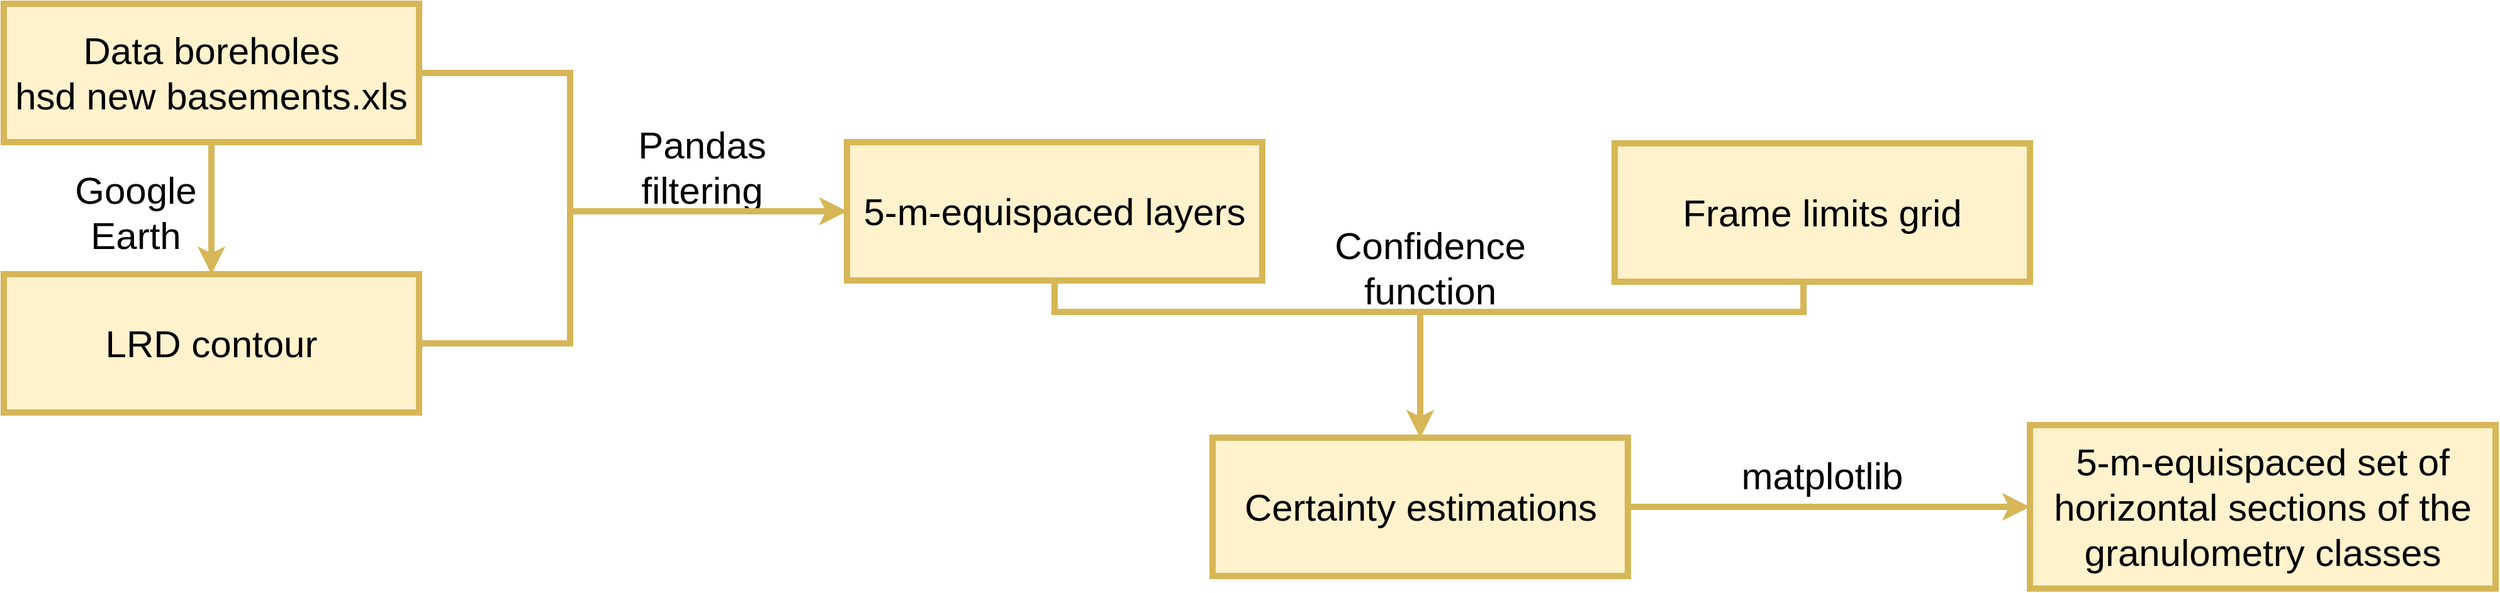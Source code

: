 <mxfile version="20.3.0" type="device"><diagram id="fNOBkLaAhuOzdhUiapiz" name="Page-1"><mxGraphModel dx="2700" dy="1498" grid="1" gridSize="10" guides="1" tooltips="1" connect="1" arrows="1" fold="1" page="1" pageScale="1" pageWidth="1600" pageHeight="1200" math="0" shadow="0"><root><mxCell id="0"/><mxCell id="1" parent="0"/><mxCell id="_fXpVUF5_wgCW_Ynrs2v-10" value="Pandas filtering" style="text;html=1;align=center;verticalAlign=middle;whiteSpace=wrap;rounded=0;fontFamily=Helvetica;fontSize=30;" parent="1" vertex="1"><mxGeometry x="480" y="190" width="170" height="90" as="geometry"/></mxCell><mxCell id="_fXpVUF5_wgCW_Ynrs2v-15" value="Google&lt;br style=&quot;font-size: 30px;&quot;&gt;Earth" style="text;html=1;align=center;verticalAlign=middle;whiteSpace=wrap;rounded=0;fontFamily=Helvetica;fontSize=30;" parent="1" vertex="1"><mxGeometry x="50" y="231" width="130" height="80" as="geometry"/></mxCell><mxCell id="_fXpVUF5_wgCW_Ynrs2v-24" value="&lt;div&gt;Confidence function&lt;/div&gt;" style="text;html=1;align=center;verticalAlign=middle;whiteSpace=wrap;rounded=0;fontFamily=Helvetica;fontSize=30;" parent="1" vertex="1"><mxGeometry x="1050" y="266" width="187" height="97" as="geometry"/></mxCell><mxCell id="_fXpVUF5_wgCW_Ynrs2v-28" value="matplotlib" style="text;html=1;align=center;verticalAlign=middle;whiteSpace=wrap;rounded=0;fontFamily=Helvetica;fontSize=30;" parent="1" vertex="1"><mxGeometry x="1305" y="460" width="300" height="40" as="geometry"/></mxCell><mxCell id="yG4yIMdEthc6wOubi9l1-11" style="edgeStyle=orthogonalEdgeStyle;rounded=0;orthogonalLoop=1;jettySize=auto;html=1;exitX=0.5;exitY=1;exitDx=0;exitDy=0;fontSize=30;fillColor=#fff2cc;strokeColor=#d6b656;strokeWidth=5;" parent="1" source="yG4yIMdEthc6wOubi9l1-1" target="yG4yIMdEthc6wOubi9l1-5" edge="1"><mxGeometry relative="1" as="geometry"/></mxCell><mxCell id="yG4yIMdEthc6wOubi9l1-23" style="edgeStyle=orthogonalEdgeStyle;rounded=0;orthogonalLoop=1;jettySize=auto;html=1;exitX=1;exitY=0.5;exitDx=0;exitDy=0;entryX=0;entryY=0.5;entryDx=0;entryDy=0;fontSize=30;strokeWidth=5;fillColor=#fff2cc;strokeColor=#d6b656;" parent="1" source="yG4yIMdEthc6wOubi9l1-1" target="yG4yIMdEthc6wOubi9l1-6" edge="1"><mxGeometry relative="1" as="geometry"><Array as="points"><mxPoint x="460" y="160"/><mxPoint x="460" y="270"/></Array></mxGeometry></mxCell><mxCell id="yG4yIMdEthc6wOubi9l1-1" value="&lt;div style=&quot;font-size: 30px;&quot;&gt;Data boreholes&lt;br style=&quot;font-size: 30px;&quot;&gt;&lt;/div&gt;&lt;div style=&quot;font-size: 30px;&quot;&gt;hsd new basements.xls&lt;/div&gt;" style="rounded=0;whiteSpace=wrap;html=1;fontSize=30;fillColor=#fff2cc;strokeColor=#d6b656;strokeWidth=5;" parent="1" vertex="1"><mxGeometry x="10" y="105" width="330" height="110" as="geometry"/></mxCell><mxCell id="yG4yIMdEthc6wOubi9l1-24" style="edgeStyle=orthogonalEdgeStyle;rounded=0;orthogonalLoop=1;jettySize=auto;html=1;exitX=1;exitY=0.5;exitDx=0;exitDy=0;entryX=0;entryY=0.5;entryDx=0;entryDy=0;fontSize=30;strokeWidth=5;fillColor=#fff2cc;strokeColor=#d6b656;" parent="1" source="yG4yIMdEthc6wOubi9l1-5" target="yG4yIMdEthc6wOubi9l1-6" edge="1"><mxGeometry relative="1" as="geometry"><Array as="points"><mxPoint x="460" y="375"/><mxPoint x="460" y="270"/></Array></mxGeometry></mxCell><mxCell id="yG4yIMdEthc6wOubi9l1-5" value="LRD contour" style="rounded=0;whiteSpace=wrap;html=1;fontSize=30;fillColor=#fff2cc;strokeColor=#d6b656;strokeWidth=5;" parent="1" vertex="1"><mxGeometry x="10" y="320" width="330" height="110" as="geometry"/></mxCell><mxCell id="yG4yIMdEthc6wOubi9l1-21" style="edgeStyle=orthogonalEdgeStyle;rounded=0;orthogonalLoop=1;jettySize=auto;html=1;exitX=0.5;exitY=1;exitDx=0;exitDy=0;entryX=0.5;entryY=0;entryDx=0;entryDy=0;fontSize=30;strokeWidth=5;fillColor=#fff2cc;strokeColor=#d6b656;" parent="1" source="yG4yIMdEthc6wOubi9l1-6" target="yG4yIMdEthc6wOubi9l1-8" edge="1"><mxGeometry relative="1" as="geometry"><Array as="points"><mxPoint x="845" y="350"/><mxPoint x="1136" y="350"/></Array></mxGeometry></mxCell><mxCell id="yG4yIMdEthc6wOubi9l1-6" value="5-m-equispaced layers" style="rounded=0;whiteSpace=wrap;html=1;fontSize=30;fillColor=#fff2cc;strokeColor=#d6b656;strokeWidth=5;" parent="1" vertex="1"><mxGeometry x="680" y="215" width="330" height="110" as="geometry"/></mxCell><mxCell id="yG4yIMdEthc6wOubi9l1-22" style="edgeStyle=orthogonalEdgeStyle;rounded=0;orthogonalLoop=1;jettySize=auto;html=1;exitX=0.5;exitY=1;exitDx=0;exitDy=0;entryX=0.5;entryY=0;entryDx=0;entryDy=0;fontSize=30;strokeWidth=5;fillColor=#fff2cc;strokeColor=#d6b656;" parent="1" source="yG4yIMdEthc6wOubi9l1-7" target="yG4yIMdEthc6wOubi9l1-8" edge="1"><mxGeometry relative="1" as="geometry"><Array as="points"><mxPoint x="1440" y="326"/><mxPoint x="1440" y="350"/><mxPoint x="1136" y="350"/></Array></mxGeometry></mxCell><mxCell id="yG4yIMdEthc6wOubi9l1-7" value="Frame limits grid" style="rounded=0;whiteSpace=wrap;html=1;fontSize=30;fillColor=#fff2cc;strokeColor=#d6b656;strokeWidth=5;" parent="1" vertex="1"><mxGeometry x="1290" y="216" width="330" height="110" as="geometry"/></mxCell><mxCell id="yG4yIMdEthc6wOubi9l1-25" style="edgeStyle=orthogonalEdgeStyle;rounded=0;orthogonalLoop=1;jettySize=auto;html=1;exitX=1;exitY=0.5;exitDx=0;exitDy=0;fontSize=30;strokeWidth=5;fillColor=#fff2cc;strokeColor=#d6b656;" parent="1" source="yG4yIMdEthc6wOubi9l1-8" target="yG4yIMdEthc6wOubi9l1-9" edge="1"><mxGeometry relative="1" as="geometry"><Array as="points"><mxPoint x="1400" y="505"/><mxPoint x="1400" y="505"/></Array></mxGeometry></mxCell><mxCell id="yG4yIMdEthc6wOubi9l1-8" value="Certainty estimations" style="rounded=0;whiteSpace=wrap;html=1;fontSize=30;fillColor=#fff2cc;strokeColor=#d6b656;strokeWidth=5;" parent="1" vertex="1"><mxGeometry x="970.5" y="450" width="330" height="110" as="geometry"/></mxCell><mxCell id="yG4yIMdEthc6wOubi9l1-9" value="5-m-equispaced set of horizontal sections of the granulometry classes" style="rounded=0;whiteSpace=wrap;html=1;fontSize=30;fillColor=#fff2cc;strokeColor=#d6b656;strokeWidth=5;" parent="1" vertex="1"><mxGeometry x="1620" y="440" width="370" height="130" as="geometry"/></mxCell></root></mxGraphModel></diagram></mxfile><mxfile host="app.diagrams.net" modified="2022-11-16T12:30:37.400Z" agent="5.0 (Windows NT 10.0; Win64; x64) AppleWebKit/537.36 (KHTML, like Gecko) Chrome/107.0.0.0 Safari/537.36" etag="yz8t6fnYC48-3lCtnHbE" version="20.5.3" type="device"><diagram id="fNOBkLaAhuOzdhUiapiz" name="Page-1"><mxGraphModel dx="1422" dy="763" grid="1" gridSize="10" guides="1" tooltips="1" connect="1" arrows="1" fold="1" page="1" pageScale="1" pageWidth="1600" pageHeight="1200" math="0" shadow="0"><root><mxCell id="0"/><mxCell id="1" parent="0"/><mxCell id="_fXpVUF5_wgCW_Ynrs2v-10" value="Pandas filtering" style="text;html=1;align=center;verticalAlign=middle;whiteSpace=wrap;rounded=0;fontFamily=Helvetica;fontSize=30;" parent="1" vertex="1"><mxGeometry x="480" y="190" width="170" height="90" as="geometry"/></mxCell><mxCell id="_fXpVUF5_wgCW_Ynrs2v-15" value="Google&lt;br style=&quot;font-size: 30px;&quot;&gt;Earth" style="text;html=1;align=center;verticalAlign=middle;whiteSpace=wrap;rounded=0;fontFamily=Helvetica;fontSize=30;" parent="1" vertex="1"><mxGeometry x="50" y="231" width="130" height="80" as="geometry"/></mxCell><mxCell id="_fXpVUF5_wgCW_Ynrs2v-24" value="&lt;div&gt;Confidence function&lt;/div&gt;" style="text;html=1;align=center;verticalAlign=middle;whiteSpace=wrap;rounded=0;fontFamily=Helvetica;fontSize=30;" parent="1" vertex="1"><mxGeometry x="1050" y="266" width="187" height="97" as="geometry"/></mxCell><mxCell id="_fXpVUF5_wgCW_Ynrs2v-28" value="matplotlib" style="text;html=1;align=center;verticalAlign=middle;whiteSpace=wrap;rounded=0;fontFamily=Helvetica;fontSize=30;" parent="1" vertex="1"><mxGeometry x="1305" y="460" width="300" height="40" as="geometry"/></mxCell><mxCell id="yG4yIMdEthc6wOubi9l1-11" style="edgeStyle=orthogonalEdgeStyle;rounded=0;orthogonalLoop=1;jettySize=auto;html=1;exitX=0.5;exitY=1;exitDx=0;exitDy=0;fontSize=30;fillColor=#fff2cc;strokeColor=#d6b656;strokeWidth=5;" parent="1" source="yG4yIMdEthc6wOubi9l1-1" target="yG4yIMdEthc6wOubi9l1-5" edge="1"><mxGeometry relative="1" as="geometry"/></mxCell><mxCell id="yG4yIMdEthc6wOubi9l1-23" style="edgeStyle=orthogonalEdgeStyle;rounded=0;orthogonalLoop=1;jettySize=auto;html=1;exitX=1;exitY=0.5;exitDx=0;exitDy=0;entryX=0;entryY=0.5;entryDx=0;entryDy=0;fontSize=30;strokeWidth=5;fillColor=#fff2cc;strokeColor=#d6b656;" parent="1" source="yG4yIMdEthc6wOubi9l1-1" target="yG4yIMdEthc6wOubi9l1-6" edge="1"><mxGeometry relative="1" as="geometry"><Array as="points"><mxPoint x="460" y="160"/><mxPoint x="460" y="270"/></Array></mxGeometry></mxCell><mxCell id="yG4yIMdEthc6wOubi9l1-1" value="&lt;div style=&quot;font-size: 30px;&quot;&gt;Data boreholes&lt;br style=&quot;font-size: 30px;&quot;&gt;&lt;/div&gt;&lt;div style=&quot;font-size: 30px;&quot;&gt;hsd new basements.xls&lt;/div&gt;" style="rounded=0;whiteSpace=wrap;html=1;fontSize=30;fillColor=#fff2cc;strokeColor=#d6b656;strokeWidth=5;" parent="1" vertex="1"><mxGeometry x="10" y="105" width="330" height="110" as="geometry"/></mxCell><mxCell id="yG4yIMdEthc6wOubi9l1-24" style="edgeStyle=orthogonalEdgeStyle;rounded=0;orthogonalLoop=1;jettySize=auto;html=1;exitX=1;exitY=0.5;exitDx=0;exitDy=0;entryX=0;entryY=0.5;entryDx=0;entryDy=0;fontSize=30;strokeWidth=5;fillColor=#fff2cc;strokeColor=#d6b656;" parent="1" source="yG4yIMdEthc6wOubi9l1-5" target="yG4yIMdEthc6wOubi9l1-6" edge="1"><mxGeometry relative="1" as="geometry"><Array as="points"><mxPoint x="460" y="375"/><mxPoint x="460" y="270"/></Array></mxGeometry></mxCell><mxCell id="yG4yIMdEthc6wOubi9l1-5" value="LRD contour" style="rounded=0;whiteSpace=wrap;html=1;fontSize=30;fillColor=#fff2cc;strokeColor=#d6b656;strokeWidth=5;" parent="1" vertex="1"><mxGeometry x="10" y="320" width="330" height="110" as="geometry"/></mxCell><mxCell id="yG4yIMdEthc6wOubi9l1-21" style="edgeStyle=orthogonalEdgeStyle;rounded=0;orthogonalLoop=1;jettySize=auto;html=1;exitX=0.5;exitY=1;exitDx=0;exitDy=0;entryX=0.5;entryY=0;entryDx=0;entryDy=0;fontSize=30;strokeWidth=5;fillColor=#fff2cc;strokeColor=#d6b656;" parent="1" source="yG4yIMdEthc6wOubi9l1-6" target="yG4yIMdEthc6wOubi9l1-8" edge="1"><mxGeometry relative="1" as="geometry"><Array as="points"><mxPoint x="845" y="350"/><mxPoint x="1136" y="350"/></Array></mxGeometry></mxCell><mxCell id="yG4yIMdEthc6wOubi9l1-6" value="5-m-equispaced layers" style="rounded=0;whiteSpace=wrap;html=1;fontSize=30;fillColor=#fff2cc;strokeColor=#d6b656;strokeWidth=5;" parent="1" vertex="1"><mxGeometry x="680" y="215" width="330" height="110" as="geometry"/></mxCell><mxCell id="yG4yIMdEthc6wOubi9l1-22" style="edgeStyle=orthogonalEdgeStyle;rounded=0;orthogonalLoop=1;jettySize=auto;html=1;exitX=0.5;exitY=1;exitDx=0;exitDy=0;entryX=0.5;entryY=0;entryDx=0;entryDy=0;fontSize=30;strokeWidth=5;fillColor=#fff2cc;strokeColor=#d6b656;" parent="1" source="yG4yIMdEthc6wOubi9l1-7" target="yG4yIMdEthc6wOubi9l1-8" edge="1"><mxGeometry relative="1" as="geometry"><Array as="points"><mxPoint x="1440" y="326"/><mxPoint x="1440" y="350"/><mxPoint x="1136" y="350"/></Array></mxGeometry></mxCell><mxCell id="yG4yIMdEthc6wOubi9l1-7" value="Frame limits grid" style="rounded=0;whiteSpace=wrap;html=1;fontSize=30;fillColor=#fff2cc;strokeColor=#d6b656;strokeWidth=5;" parent="1" vertex="1"><mxGeometry x="1290" y="216" width="330" height="110" as="geometry"/></mxCell><mxCell id="yG4yIMdEthc6wOubi9l1-25" style="edgeStyle=orthogonalEdgeStyle;rounded=0;orthogonalLoop=1;jettySize=auto;html=1;exitX=1;exitY=0.5;exitDx=0;exitDy=0;fontSize=30;strokeWidth=5;fillColor=#fff2cc;strokeColor=#d6b656;" parent="1" source="yG4yIMdEthc6wOubi9l1-8" target="yG4yIMdEthc6wOubi9l1-9" edge="1"><mxGeometry relative="1" as="geometry"><Array as="points"><mxPoint x="1400" y="505"/><mxPoint x="1400" y="505"/></Array></mxGeometry></mxCell><mxCell id="yG4yIMdEthc6wOubi9l1-8" value="Confidence estimations" style="rounded=0;whiteSpace=wrap;html=1;fontSize=30;fillColor=#fff2cc;strokeColor=#d6b656;strokeWidth=5;" parent="1" vertex="1"><mxGeometry x="970.5" y="450" width="330" height="110" as="geometry"/></mxCell><mxCell id="yG4yIMdEthc6wOubi9l1-9" value="Confidence maps for the &lt;br&gt;5-m-equispaced set of horizontal sections of the granulometry classes" style="rounded=0;whiteSpace=wrap;html=1;fontSize=30;fillColor=#fff2cc;strokeColor=#d6b656;strokeWidth=5;" parent="1" vertex="1"><mxGeometry x="1620" y="430" width="350" height="150" as="geometry"/></mxCell></root></mxGraphModel></diagram></mxfile>